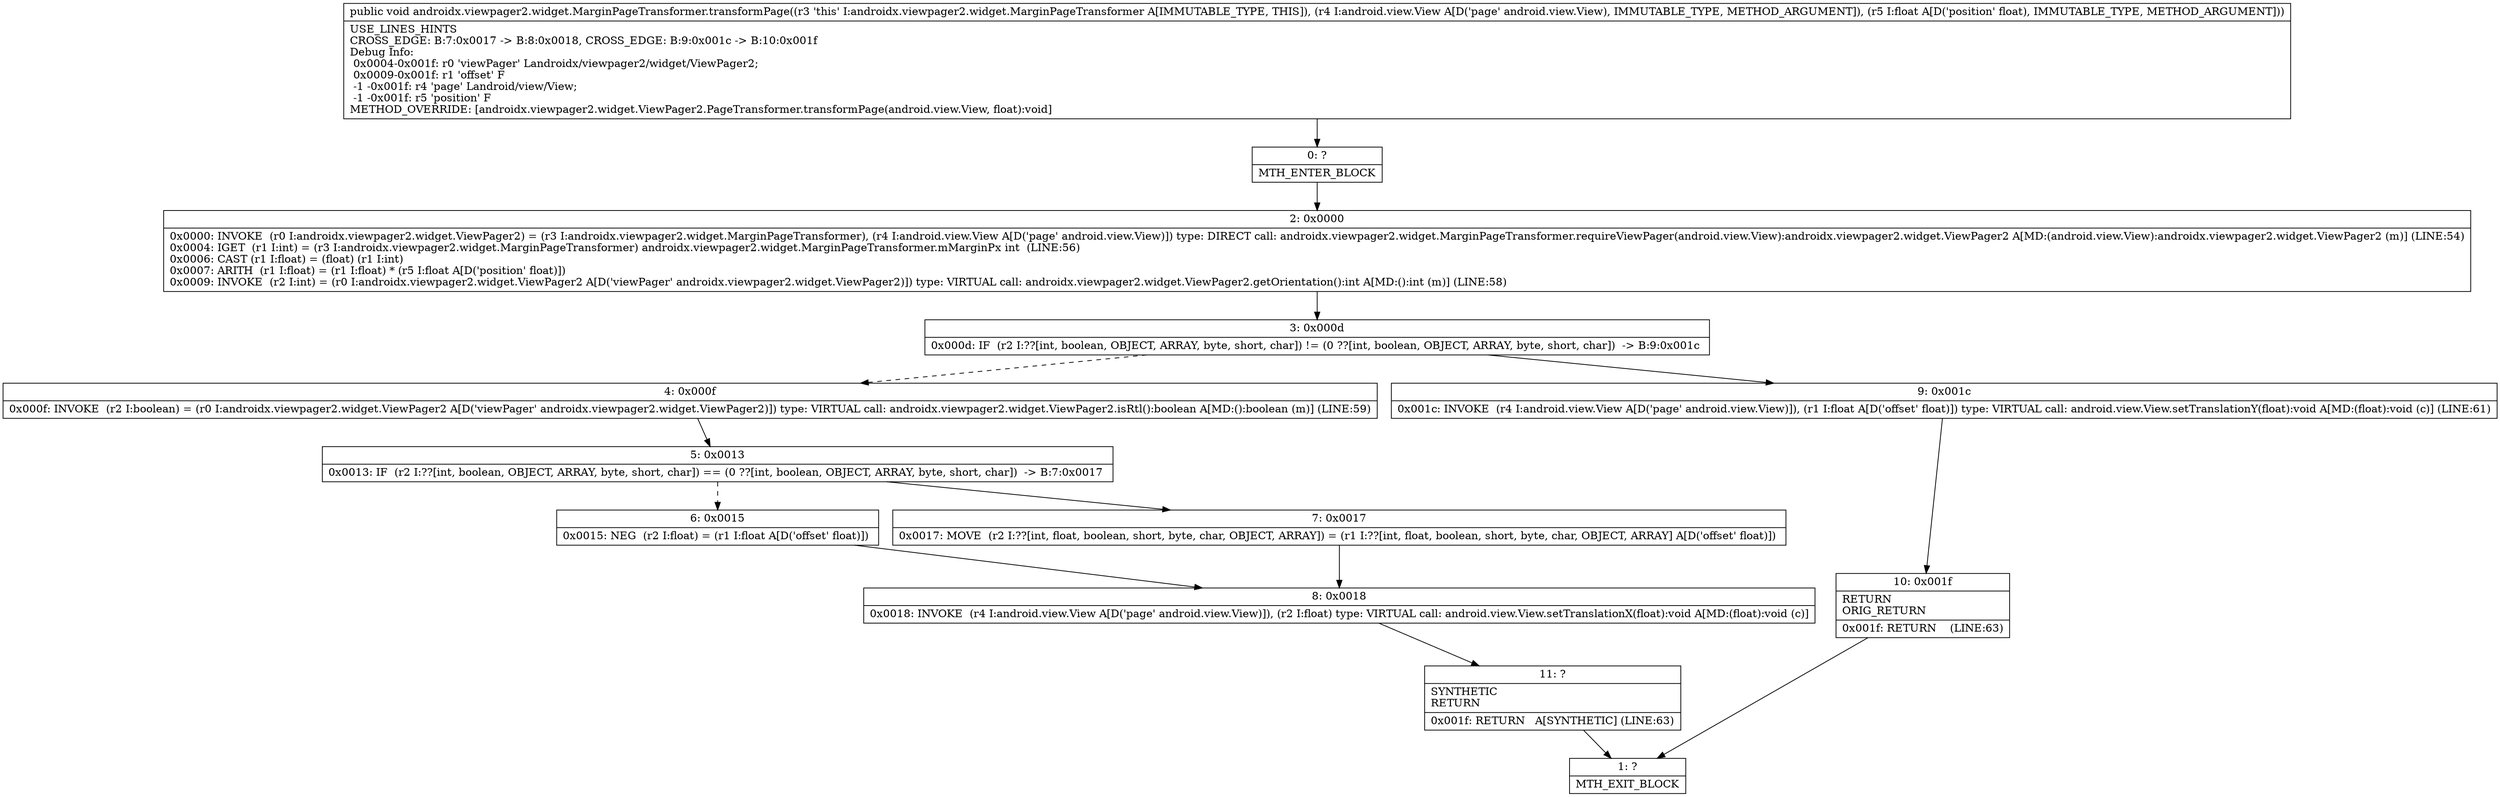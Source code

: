 digraph "CFG forandroidx.viewpager2.widget.MarginPageTransformer.transformPage(Landroid\/view\/View;F)V" {
Node_0 [shape=record,label="{0\:\ ?|MTH_ENTER_BLOCK\l}"];
Node_2 [shape=record,label="{2\:\ 0x0000|0x0000: INVOKE  (r0 I:androidx.viewpager2.widget.ViewPager2) = (r3 I:androidx.viewpager2.widget.MarginPageTransformer), (r4 I:android.view.View A[D('page' android.view.View)]) type: DIRECT call: androidx.viewpager2.widget.MarginPageTransformer.requireViewPager(android.view.View):androidx.viewpager2.widget.ViewPager2 A[MD:(android.view.View):androidx.viewpager2.widget.ViewPager2 (m)] (LINE:54)\l0x0004: IGET  (r1 I:int) = (r3 I:androidx.viewpager2.widget.MarginPageTransformer) androidx.viewpager2.widget.MarginPageTransformer.mMarginPx int  (LINE:56)\l0x0006: CAST (r1 I:float) = (float) (r1 I:int) \l0x0007: ARITH  (r1 I:float) = (r1 I:float) * (r5 I:float A[D('position' float)]) \l0x0009: INVOKE  (r2 I:int) = (r0 I:androidx.viewpager2.widget.ViewPager2 A[D('viewPager' androidx.viewpager2.widget.ViewPager2)]) type: VIRTUAL call: androidx.viewpager2.widget.ViewPager2.getOrientation():int A[MD:():int (m)] (LINE:58)\l}"];
Node_3 [shape=record,label="{3\:\ 0x000d|0x000d: IF  (r2 I:??[int, boolean, OBJECT, ARRAY, byte, short, char]) != (0 ??[int, boolean, OBJECT, ARRAY, byte, short, char])  \-\> B:9:0x001c \l}"];
Node_4 [shape=record,label="{4\:\ 0x000f|0x000f: INVOKE  (r2 I:boolean) = (r0 I:androidx.viewpager2.widget.ViewPager2 A[D('viewPager' androidx.viewpager2.widget.ViewPager2)]) type: VIRTUAL call: androidx.viewpager2.widget.ViewPager2.isRtl():boolean A[MD:():boolean (m)] (LINE:59)\l}"];
Node_5 [shape=record,label="{5\:\ 0x0013|0x0013: IF  (r2 I:??[int, boolean, OBJECT, ARRAY, byte, short, char]) == (0 ??[int, boolean, OBJECT, ARRAY, byte, short, char])  \-\> B:7:0x0017 \l}"];
Node_6 [shape=record,label="{6\:\ 0x0015|0x0015: NEG  (r2 I:float) = (r1 I:float A[D('offset' float)]) \l}"];
Node_8 [shape=record,label="{8\:\ 0x0018|0x0018: INVOKE  (r4 I:android.view.View A[D('page' android.view.View)]), (r2 I:float) type: VIRTUAL call: android.view.View.setTranslationX(float):void A[MD:(float):void (c)]\l}"];
Node_11 [shape=record,label="{11\:\ ?|SYNTHETIC\lRETURN\l|0x001f: RETURN   A[SYNTHETIC] (LINE:63)\l}"];
Node_1 [shape=record,label="{1\:\ ?|MTH_EXIT_BLOCK\l}"];
Node_7 [shape=record,label="{7\:\ 0x0017|0x0017: MOVE  (r2 I:??[int, float, boolean, short, byte, char, OBJECT, ARRAY]) = (r1 I:??[int, float, boolean, short, byte, char, OBJECT, ARRAY] A[D('offset' float)]) \l}"];
Node_9 [shape=record,label="{9\:\ 0x001c|0x001c: INVOKE  (r4 I:android.view.View A[D('page' android.view.View)]), (r1 I:float A[D('offset' float)]) type: VIRTUAL call: android.view.View.setTranslationY(float):void A[MD:(float):void (c)] (LINE:61)\l}"];
Node_10 [shape=record,label="{10\:\ 0x001f|RETURN\lORIG_RETURN\l|0x001f: RETURN    (LINE:63)\l}"];
MethodNode[shape=record,label="{public void androidx.viewpager2.widget.MarginPageTransformer.transformPage((r3 'this' I:androidx.viewpager2.widget.MarginPageTransformer A[IMMUTABLE_TYPE, THIS]), (r4 I:android.view.View A[D('page' android.view.View), IMMUTABLE_TYPE, METHOD_ARGUMENT]), (r5 I:float A[D('position' float), IMMUTABLE_TYPE, METHOD_ARGUMENT]))  | USE_LINES_HINTS\lCROSS_EDGE: B:7:0x0017 \-\> B:8:0x0018, CROSS_EDGE: B:9:0x001c \-\> B:10:0x001f\lDebug Info:\l  0x0004\-0x001f: r0 'viewPager' Landroidx\/viewpager2\/widget\/ViewPager2;\l  0x0009\-0x001f: r1 'offset' F\l  \-1 \-0x001f: r4 'page' Landroid\/view\/View;\l  \-1 \-0x001f: r5 'position' F\lMETHOD_OVERRIDE: [androidx.viewpager2.widget.ViewPager2.PageTransformer.transformPage(android.view.View, float):void]\l}"];
MethodNode -> Node_0;Node_0 -> Node_2;
Node_2 -> Node_3;
Node_3 -> Node_4[style=dashed];
Node_3 -> Node_9;
Node_4 -> Node_5;
Node_5 -> Node_6[style=dashed];
Node_5 -> Node_7;
Node_6 -> Node_8;
Node_8 -> Node_11;
Node_11 -> Node_1;
Node_7 -> Node_8;
Node_9 -> Node_10;
Node_10 -> Node_1;
}


